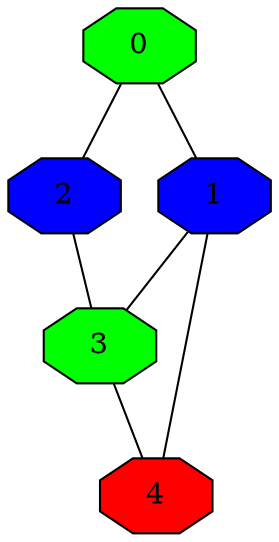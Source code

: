 graph G {
  0[shape = octagon, style = filled , fillcolor = green ]
  1[shape = octagon, style = filled , fillcolor = blue ]
  2[shape = octagon, style = filled , fillcolor = blue ]
  3[shape = octagon, style = filled , fillcolor = green ]
  4[shape = octagon, style = filled , fillcolor = red ]
  "0"--"1";
  "0"--"2";
  "1"--"3";
  "1"--"4";
  "2"--"3";
  "3"--"4";
}
